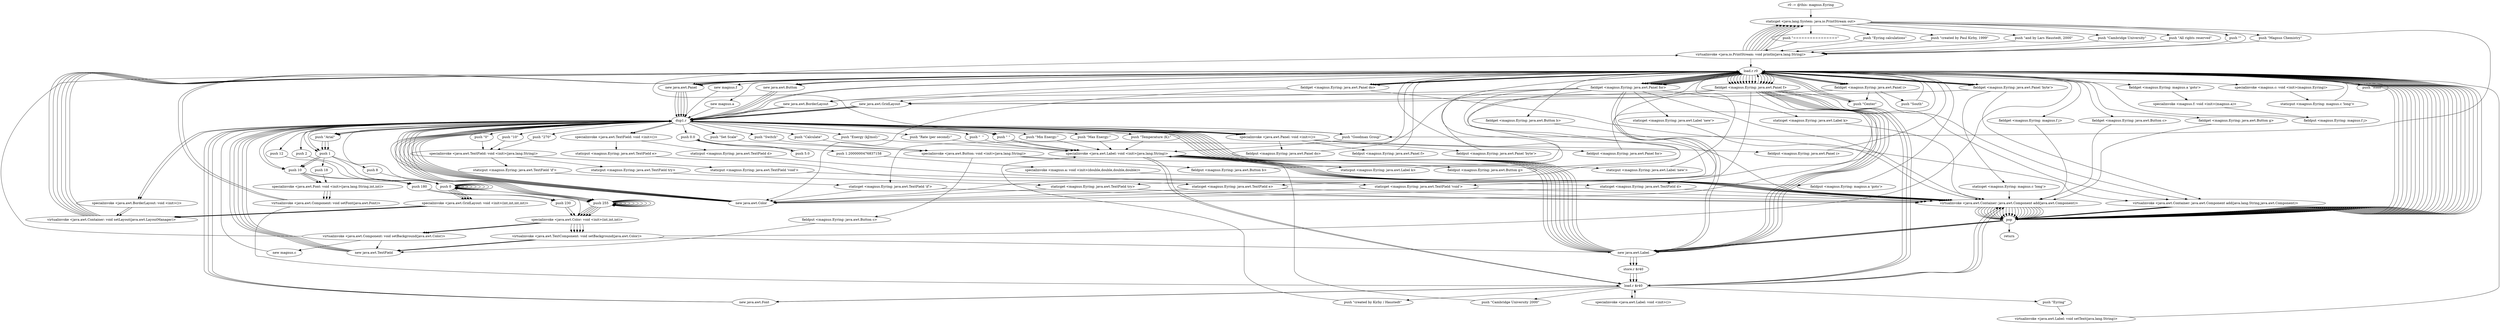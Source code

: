 digraph "" {
    "r0 := @this: magnus.Eyring"
    "staticget <java.lang.System: java.io.PrintStream out>"
    "r0 := @this: magnus.Eyring"->"staticget <java.lang.System: java.io.PrintStream out>";
    "push \"Magnus Chemistry\""
    "staticget <java.lang.System: java.io.PrintStream out>"->"push \"Magnus Chemistry\"";
    "virtualinvoke <java.io.PrintStream: void println(java.lang.String)>"
    "push \"Magnus Chemistry\""->"virtualinvoke <java.io.PrintStream: void println(java.lang.String)>";
    "virtualinvoke <java.io.PrintStream: void println(java.lang.String)>"->"staticget <java.lang.System: java.io.PrintStream out>";
    "push \"================\""
    "staticget <java.lang.System: java.io.PrintStream out>"->"push \"================\"";
    "push \"================\""->"virtualinvoke <java.io.PrintStream: void println(java.lang.String)>";
    "virtualinvoke <java.io.PrintStream: void println(java.lang.String)>"->"staticget <java.lang.System: java.io.PrintStream out>";
    "push \"Eyring calculations\""
    "staticget <java.lang.System: java.io.PrintStream out>"->"push \"Eyring calculations\"";
    "push \"Eyring calculations\""->"virtualinvoke <java.io.PrintStream: void println(java.lang.String)>";
    "virtualinvoke <java.io.PrintStream: void println(java.lang.String)>"->"staticget <java.lang.System: java.io.PrintStream out>";
    "push \"created by Paul Kirby, 1999\""
    "staticget <java.lang.System: java.io.PrintStream out>"->"push \"created by Paul Kirby, 1999\"";
    "push \"created by Paul Kirby, 1999\""->"virtualinvoke <java.io.PrintStream: void println(java.lang.String)>";
    "virtualinvoke <java.io.PrintStream: void println(java.lang.String)>"->"staticget <java.lang.System: java.io.PrintStream out>";
    "push \"and by Lars Haustedt, 2000\""
    "staticget <java.lang.System: java.io.PrintStream out>"->"push \"and by Lars Haustedt, 2000\"";
    "push \"and by Lars Haustedt, 2000\""->"virtualinvoke <java.io.PrintStream: void println(java.lang.String)>";
    "virtualinvoke <java.io.PrintStream: void println(java.lang.String)>"->"staticget <java.lang.System: java.io.PrintStream out>";
    "push \"Goodman Group\""
    "staticget <java.lang.System: java.io.PrintStream out>"->"push \"Goodman Group\"";
    "push \"Goodman Group\""->"virtualinvoke <java.io.PrintStream: void println(java.lang.String)>";
    "virtualinvoke <java.io.PrintStream: void println(java.lang.String)>"->"staticget <java.lang.System: java.io.PrintStream out>";
    "push \"Cambridge University\""
    "staticget <java.lang.System: java.io.PrintStream out>"->"push \"Cambridge University\"";
    "push \"Cambridge University\""->"virtualinvoke <java.io.PrintStream: void println(java.lang.String)>";
    "virtualinvoke <java.io.PrintStream: void println(java.lang.String)>"->"staticget <java.lang.System: java.io.PrintStream out>";
    "push \"All rights reserved\""
    "staticget <java.lang.System: java.io.PrintStream out>"->"push \"All rights reserved\"";
    "push \"All rights reserved\""->"virtualinvoke <java.io.PrintStream: void println(java.lang.String)>";
    "virtualinvoke <java.io.PrintStream: void println(java.lang.String)>"->"staticget <java.lang.System: java.io.PrintStream out>";
    "push \"\""
    "staticget <java.lang.System: java.io.PrintStream out>"->"push \"\"";
    "push \"\""->"virtualinvoke <java.io.PrintStream: void println(java.lang.String)>";
    "load.r r0"
    "virtualinvoke <java.io.PrintStream: void println(java.lang.String)>"->"load.r r0";
    "new magnus.a"
    "load.r r0"->"new magnus.a";
    "dup1.r"
    "new magnus.a"->"dup1.r";
    "push 0.0"
    "dup1.r"->"push 0.0";
    "push 5.0"
    "push 0.0"->"push 5.0";
    "push 5.0"->"push 0.0";
    "push 1.2000000476837158"
    "push 0.0"->"push 1.2000000476837158";
    "specialinvoke <magnus.a: void <init>(double,double,double,double)>"
    "push 1.2000000476837158"->"specialinvoke <magnus.a: void <init>(double,double,double,double)>";
    "fieldput <magnus.Eyring: magnus.a 'goto'>"
    "specialinvoke <magnus.a: void <init>(double,double,double,double)>"->"fieldput <magnus.Eyring: magnus.a 'goto'>";
    "fieldput <magnus.Eyring: magnus.a 'goto'>"->"load.r r0";
    "new java.awt.Panel"
    "load.r r0"->"new java.awt.Panel";
    "new java.awt.Panel"->"dup1.r";
    "specialinvoke <java.awt.Panel: void <init>()>"
    "dup1.r"->"specialinvoke <java.awt.Panel: void <init>()>";
    "fieldput <magnus.Eyring: java.awt.Panel do>"
    "specialinvoke <java.awt.Panel: void <init>()>"->"fieldput <magnus.Eyring: java.awt.Panel do>";
    "fieldput <magnus.Eyring: java.awt.Panel do>"->"load.r r0";
    "fieldget <magnus.Eyring: java.awt.Panel do>"
    "load.r r0"->"fieldget <magnus.Eyring: java.awt.Panel do>";
    "new java.awt.GridLayout"
    "fieldget <magnus.Eyring: java.awt.Panel do>"->"new java.awt.GridLayout";
    "new java.awt.GridLayout"->"dup1.r";
    "push 1"
    "dup1.r"->"push 1";
    "push 0"
    "push 1"->"push 0";
    "push 0"->"push 0";
    "push 0"->"push 0";
    "specialinvoke <java.awt.GridLayout: void <init>(int,int,int,int)>"
    "push 0"->"specialinvoke <java.awt.GridLayout: void <init>(int,int,int,int)>";
    "virtualinvoke <java.awt.Container: void setLayout(java.awt.LayoutManager)>"
    "specialinvoke <java.awt.GridLayout: void <init>(int,int,int,int)>"->"virtualinvoke <java.awt.Container: void setLayout(java.awt.LayoutManager)>";
    "virtualinvoke <java.awt.Container: void setLayout(java.awt.LayoutManager)>"->"load.r r0";
    "load.r r0"->"fieldget <magnus.Eyring: java.awt.Panel do>";
    "new java.awt.Color"
    "fieldget <magnus.Eyring: java.awt.Panel do>"->"new java.awt.Color";
    "new java.awt.Color"->"dup1.r";
    "dup1.r"->"push 0";
    "push 0"->"push 0";
    "push 0"->"push 0";
    "specialinvoke <java.awt.Color: void <init>(int,int,int)>"
    "push 0"->"specialinvoke <java.awt.Color: void <init>(int,int,int)>";
    "virtualinvoke <java.awt.Component: void setBackground(java.awt.Color)>"
    "specialinvoke <java.awt.Color: void <init>(int,int,int)>"->"virtualinvoke <java.awt.Component: void setBackground(java.awt.Color)>";
    "virtualinvoke <java.awt.Component: void setBackground(java.awt.Color)>"->"load.r r0";
    "new magnus.f"
    "load.r r0"->"new magnus.f";
    "new magnus.f"->"dup1.r";
    "dup1.r"->"load.r r0";
    "fieldget <magnus.Eyring: magnus.a 'goto'>"
    "load.r r0"->"fieldget <magnus.Eyring: magnus.a 'goto'>";
    "specialinvoke <magnus.f: void <init>(magnus.a)>"
    "fieldget <magnus.Eyring: magnus.a 'goto'>"->"specialinvoke <magnus.f: void <init>(magnus.a)>";
    "fieldput <magnus.Eyring: magnus.f j>"
    "specialinvoke <magnus.f: void <init>(magnus.a)>"->"fieldput <magnus.Eyring: magnus.f j>";
    "fieldput <magnus.Eyring: magnus.f j>"->"load.r r0";
    "load.r r0"->"fieldget <magnus.Eyring: java.awt.Panel do>";
    "fieldget <magnus.Eyring: java.awt.Panel do>"->"load.r r0";
    "fieldget <magnus.Eyring: magnus.f j>"
    "load.r r0"->"fieldget <magnus.Eyring: magnus.f j>";
    "virtualinvoke <java.awt.Container: java.awt.Component add(java.awt.Component)>"
    "fieldget <magnus.Eyring: magnus.f j>"->"virtualinvoke <java.awt.Container: java.awt.Component add(java.awt.Component)>";
    "pop"
    "virtualinvoke <java.awt.Container: java.awt.Component add(java.awt.Component)>"->"pop";
    "pop"->"load.r r0";
    "load.r r0"->"new java.awt.Panel";
    "new java.awt.Panel"->"dup1.r";
    "dup1.r"->"specialinvoke <java.awt.Panel: void <init>()>";
    "fieldput <magnus.Eyring: java.awt.Panel f>"
    "specialinvoke <java.awt.Panel: void <init>()>"->"fieldput <magnus.Eyring: java.awt.Panel f>";
    "fieldput <magnus.Eyring: java.awt.Panel f>"->"load.r r0";
    "fieldget <magnus.Eyring: java.awt.Panel f>"
    "load.r r0"->"fieldget <magnus.Eyring: java.awt.Panel f>";
    "fieldget <magnus.Eyring: java.awt.Panel f>"->"new java.awt.GridLayout";
    "new java.awt.GridLayout"->"dup1.r";
    "push 12"
    "dup1.r"->"push 12";
    "push 12"->"push 0";
    "push 0"->"push 0";
    "push 0"->"push 0";
    "push 0"->"specialinvoke <java.awt.GridLayout: void <init>(int,int,int,int)>";
    "specialinvoke <java.awt.GridLayout: void <init>(int,int,int,int)>"->"virtualinvoke <java.awt.Container: void setLayout(java.awt.LayoutManager)>";
    "virtualinvoke <java.awt.Container: void setLayout(java.awt.LayoutManager)>"->"load.r r0";
    "load.r r0"->"fieldget <magnus.Eyring: java.awt.Panel f>";
    "fieldget <magnus.Eyring: java.awt.Panel f>"->"new java.awt.Color";
    "new java.awt.Color"->"dup1.r";
    "push 10"
    "dup1.r"->"push 10";
    "push 180"
    "push 10"->"push 180";
    "push 230"
    "push 180"->"push 230";
    "push 230"->"specialinvoke <java.awt.Color: void <init>(int,int,int)>";
    "specialinvoke <java.awt.Color: void <init>(int,int,int)>"->"virtualinvoke <java.awt.Component: void setBackground(java.awt.Color)>";
    "new magnus.c"
    "virtualinvoke <java.awt.Component: void setBackground(java.awt.Color)>"->"new magnus.c";
    "new magnus.c"->"dup1.r";
    "dup1.r"->"load.r r0";
    "specialinvoke <magnus.c: void <init>(magnus.Eyring)>"
    "load.r r0"->"specialinvoke <magnus.c: void <init>(magnus.Eyring)>";
    "staticput <magnus.Eyring: magnus.c 'long'>"
    "specialinvoke <magnus.c: void <init>(magnus.Eyring)>"->"staticput <magnus.Eyring: magnus.c 'long'>";
    "staticput <magnus.Eyring: magnus.c 'long'>"->"load.r r0";
    "new java.awt.Button"
    "load.r r0"->"new java.awt.Button";
    "new java.awt.Button"->"dup1.r";
    "push \"Calculate\""
    "dup1.r"->"push \"Calculate\"";
    "specialinvoke <java.awt.Button: void <init>(java.lang.String)>"
    "push \"Calculate\""->"specialinvoke <java.awt.Button: void <init>(java.lang.String)>";
    "fieldput <magnus.Eyring: java.awt.Button c>"
    "specialinvoke <java.awt.Button: void <init>(java.lang.String)>"->"fieldput <magnus.Eyring: java.awt.Button c>";
    "new java.awt.TextField"
    "fieldput <magnus.Eyring: java.awt.Button c>"->"new java.awt.TextField";
    "new java.awt.TextField"->"dup1.r";
    "push \"270\""
    "dup1.r"->"push \"270\"";
    "specialinvoke <java.awt.TextField: void <init>(java.lang.String)>"
    "push \"270\""->"specialinvoke <java.awt.TextField: void <init>(java.lang.String)>";
    "staticput <magnus.Eyring: java.awt.TextField 'void'>"
    "specialinvoke <java.awt.TextField: void <init>(java.lang.String)>"->"staticput <magnus.Eyring: java.awt.TextField 'void'>";
    "staticget <magnus.Eyring: java.awt.TextField 'void'>"
    "staticput <magnus.Eyring: java.awt.TextField 'void'>"->"staticget <magnus.Eyring: java.awt.TextField 'void'>";
    "staticget <magnus.Eyring: java.awt.TextField 'void'>"->"new java.awt.Color";
    "new java.awt.Color"->"dup1.r";
    "push 255"
    "dup1.r"->"push 255";
    "push 255"->"push 255";
    "push 255"->"push 255";
    "push 255"->"specialinvoke <java.awt.Color: void <init>(int,int,int)>";
    "virtualinvoke <java.awt.TextComponent: void setBackground(java.awt.Color)>"
    "specialinvoke <java.awt.Color: void <init>(int,int,int)>"->"virtualinvoke <java.awt.TextComponent: void setBackground(java.awt.Color)>";
    "virtualinvoke <java.awt.TextComponent: void setBackground(java.awt.Color)>"->"new java.awt.TextField";
    "new java.awt.TextField"->"dup1.r";
    "specialinvoke <java.awt.TextField: void <init>()>"
    "dup1.r"->"specialinvoke <java.awt.TextField: void <init>()>";
    "staticput <magnus.Eyring: java.awt.TextField e>"
    "specialinvoke <java.awt.TextField: void <init>()>"->"staticput <magnus.Eyring: java.awt.TextField e>";
    "staticget <magnus.Eyring: java.awt.TextField e>"
    "staticput <magnus.Eyring: java.awt.TextField e>"->"staticget <magnus.Eyring: java.awt.TextField e>";
    "staticget <magnus.Eyring: java.awt.TextField e>"->"new java.awt.Color";
    "new java.awt.Color"->"dup1.r";
    "dup1.r"->"push 255";
    "push 255"->"push 255";
    "push 255"->"push 255";
    "push 255"->"specialinvoke <java.awt.Color: void <init>(int,int,int)>";
    "specialinvoke <java.awt.Color: void <init>(int,int,int)>"->"virtualinvoke <java.awt.TextComponent: void setBackground(java.awt.Color)>";
    "virtualinvoke <java.awt.TextComponent: void setBackground(java.awt.Color)>"->"new java.awt.TextField";
    "new java.awt.TextField"->"dup1.r";
    "dup1.r"->"specialinvoke <java.awt.TextField: void <init>()>";
    "staticput <magnus.Eyring: java.awt.TextField d>"
    "specialinvoke <java.awt.TextField: void <init>()>"->"staticput <magnus.Eyring: java.awt.TextField d>";
    "staticget <magnus.Eyring: java.awt.TextField d>"
    "staticput <magnus.Eyring: java.awt.TextField d>"->"staticget <magnus.Eyring: java.awt.TextField d>";
    "staticget <magnus.Eyring: java.awt.TextField d>"->"new java.awt.Color";
    "new java.awt.Color"->"dup1.r";
    "dup1.r"->"push 255";
    "push 255"->"push 255";
    "push 255"->"push 255";
    "push 255"->"specialinvoke <java.awt.Color: void <init>(int,int,int)>";
    "specialinvoke <java.awt.Color: void <init>(int,int,int)>"->"virtualinvoke <java.awt.TextComponent: void setBackground(java.awt.Color)>";
    "new java.awt.Label"
    "virtualinvoke <java.awt.TextComponent: void setBackground(java.awt.Color)>"->"new java.awt.Label";
    "store.r $r40"
    "new java.awt.Label"->"store.r $r40";
    "load.r $r40"
    "store.r $r40"->"load.r $r40";
    "specialinvoke <java.awt.Label: void <init>()>"
    "load.r $r40"->"specialinvoke <java.awt.Label: void <init>()>";
    "specialinvoke <java.awt.Label: void <init>()>"->"load.r $r40";
    "new java.awt.Font"
    "load.r $r40"->"new java.awt.Font";
    "new java.awt.Font"->"dup1.r";
    "push \"Arial\""
    "dup1.r"->"push \"Arial\"";
    "push \"Arial\""->"push 1";
    "push 18"
    "push 1"->"push 18";
    "specialinvoke <java.awt.Font: void <init>(java.lang.String,int,int)>"
    "push 18"->"specialinvoke <java.awt.Font: void <init>(java.lang.String,int,int)>";
    "virtualinvoke <java.awt.Component: void setFont(java.awt.Font)>"
    "specialinvoke <java.awt.Font: void <init>(java.lang.String,int,int)>"->"virtualinvoke <java.awt.Component: void setFont(java.awt.Font)>";
    "virtualinvoke <java.awt.Component: void setFont(java.awt.Font)>"->"load.r $r40";
    "push \"Eyring\""
    "load.r $r40"->"push \"Eyring\"";
    "virtualinvoke <java.awt.Label: void setText(java.lang.String)>"
    "push \"Eyring\""->"virtualinvoke <java.awt.Label: void setText(java.lang.String)>";
    "virtualinvoke <java.awt.Label: void setText(java.lang.String)>"->"load.r r0";
    "load.r r0"->"fieldget <magnus.Eyring: java.awt.Panel f>";
    "fieldget <magnus.Eyring: java.awt.Panel f>"->"load.r $r40";
    "load.r $r40"->"virtualinvoke <java.awt.Container: java.awt.Component add(java.awt.Component)>";
    "virtualinvoke <java.awt.Container: java.awt.Component add(java.awt.Component)>"->"pop";
    "pop"->"load.r r0";
    "load.r r0"->"fieldget <magnus.Eyring: java.awt.Panel f>";
    "fieldget <magnus.Eyring: java.awt.Panel f>"->"new java.awt.Label";
    "new java.awt.Label"->"dup1.r";
    "push \"Temperature (K):\""
    "dup1.r"->"push \"Temperature (K):\"";
    "specialinvoke <java.awt.Label: void <init>(java.lang.String)>"
    "push \"Temperature (K):\""->"specialinvoke <java.awt.Label: void <init>(java.lang.String)>";
    "specialinvoke <java.awt.Label: void <init>(java.lang.String)>"->"virtualinvoke <java.awt.Container: java.awt.Component add(java.awt.Component)>";
    "virtualinvoke <java.awt.Container: java.awt.Component add(java.awt.Component)>"->"pop";
    "pop"->"load.r r0";
    "load.r r0"->"fieldget <magnus.Eyring: java.awt.Panel f>";
    "fieldget <magnus.Eyring: java.awt.Panel f>"->"staticget <magnus.Eyring: java.awt.TextField 'void'>";
    "staticget <magnus.Eyring: java.awt.TextField 'void'>"->"virtualinvoke <java.awt.Container: java.awt.Component add(java.awt.Component)>";
    "virtualinvoke <java.awt.Container: java.awt.Component add(java.awt.Component)>"->"pop";
    "pop"->"load.r r0";
    "load.r r0"->"fieldget <magnus.Eyring: java.awt.Panel f>";
    "fieldget <magnus.Eyring: java.awt.Panel f>"->"new java.awt.Label";
    "new java.awt.Label"->"dup1.r";
    "push \"Energy (kJ/mol):\""
    "dup1.r"->"push \"Energy (kJ/mol):\"";
    "push \"Energy (kJ/mol):\""->"specialinvoke <java.awt.Label: void <init>(java.lang.String)>";
    "specialinvoke <java.awt.Label: void <init>(java.lang.String)>"->"virtualinvoke <java.awt.Container: java.awt.Component add(java.awt.Component)>";
    "virtualinvoke <java.awt.Container: java.awt.Component add(java.awt.Component)>"->"pop";
    "pop"->"load.r r0";
    "load.r r0"->"fieldget <magnus.Eyring: java.awt.Panel f>";
    "fieldget <magnus.Eyring: java.awt.Panel f>"->"staticget <magnus.Eyring: java.awt.TextField e>";
    "staticget <magnus.Eyring: java.awt.TextField e>"->"virtualinvoke <java.awt.Container: java.awt.Component add(java.awt.Component)>";
    "virtualinvoke <java.awt.Container: java.awt.Component add(java.awt.Component)>"->"pop";
    "pop"->"load.r r0";
    "load.r r0"->"fieldget <magnus.Eyring: java.awt.Panel f>";
    "fieldget <magnus.Eyring: java.awt.Panel f>"->"new java.awt.Label";
    "new java.awt.Label"->"dup1.r";
    "push \"Rate (per second):\""
    "dup1.r"->"push \"Rate (per second):\"";
    "push \"Rate (per second):\""->"specialinvoke <java.awt.Label: void <init>(java.lang.String)>";
    "specialinvoke <java.awt.Label: void <init>(java.lang.String)>"->"virtualinvoke <java.awt.Container: java.awt.Component add(java.awt.Component)>";
    "virtualinvoke <java.awt.Container: java.awt.Component add(java.awt.Component)>"->"pop";
    "pop"->"load.r r0";
    "load.r r0"->"fieldget <magnus.Eyring: java.awt.Panel f>";
    "fieldget <magnus.Eyring: java.awt.Panel f>"->"staticget <magnus.Eyring: java.awt.TextField d>";
    "staticget <magnus.Eyring: java.awt.TextField d>"->"virtualinvoke <java.awt.Container: java.awt.Component add(java.awt.Component)>";
    "virtualinvoke <java.awt.Container: java.awt.Component add(java.awt.Component)>"->"pop";
    "pop"->"load.r r0";
    "load.r r0"->"fieldget <magnus.Eyring: java.awt.Panel f>";
    "fieldget <magnus.Eyring: java.awt.Panel f>"->"load.r r0";
    "fieldget <magnus.Eyring: java.awt.Button c>"
    "load.r r0"->"fieldget <magnus.Eyring: java.awt.Button c>";
    "fieldget <magnus.Eyring: java.awt.Button c>"->"virtualinvoke <java.awt.Container: java.awt.Component add(java.awt.Component)>";
    "virtualinvoke <java.awt.Container: java.awt.Component add(java.awt.Component)>"->"pop";
    "pop"->"load.r r0";
    "load.r r0"->"fieldget <magnus.Eyring: java.awt.Panel f>";
    "fieldget <magnus.Eyring: java.awt.Panel f>"->"new java.awt.Label";
    "new java.awt.Label"->"dup1.r";
    "push \"  \""
    "dup1.r"->"push \"  \"";
    "push \"  \""->"specialinvoke <java.awt.Label: void <init>(java.lang.String)>";
    "specialinvoke <java.awt.Label: void <init>(java.lang.String)>"->"virtualinvoke <java.awt.Container: java.awt.Component add(java.awt.Component)>";
    "virtualinvoke <java.awt.Container: java.awt.Component add(java.awt.Component)>"->"pop";
    "pop"->"new java.awt.Label";
    "new java.awt.Label"->"store.r $r40";
    "store.r $r40"->"load.r $r40";
    "push \"created by Kirby / Haustedt\""
    "load.r $r40"->"push \"created by Kirby / Haustedt\"";
    "push \"created by Kirby / Haustedt\""->"specialinvoke <java.awt.Label: void <init>(java.lang.String)>";
    "specialinvoke <java.awt.Label: void <init>(java.lang.String)>"->"load.r $r40";
    "load.r $r40"->"new java.awt.Font";
    "new java.awt.Font"->"dup1.r";
    "dup1.r"->"push \"Arial\"";
    "push \"Arial\""->"push 1";
    "push 1"->"push 10";
    "push 10"->"specialinvoke <java.awt.Font: void <init>(java.lang.String,int,int)>";
    "specialinvoke <java.awt.Font: void <init>(java.lang.String,int,int)>"->"virtualinvoke <java.awt.Component: void setFont(java.awt.Font)>";
    "virtualinvoke <java.awt.Component: void setFont(java.awt.Font)>"->"load.r r0";
    "load.r r0"->"fieldget <magnus.Eyring: java.awt.Panel f>";
    "fieldget <magnus.Eyring: java.awt.Panel f>"->"load.r $r40";
    "load.r $r40"->"virtualinvoke <java.awt.Container: java.awt.Component add(java.awt.Component)>";
    "virtualinvoke <java.awt.Container: java.awt.Component add(java.awt.Component)>"->"pop";
    "pop"->"load.r r0";
    "load.r r0"->"fieldget <magnus.Eyring: java.awt.Panel f>";
    "fieldget <magnus.Eyring: java.awt.Panel f>"->"new java.awt.Label";
    "new java.awt.Label"->"dup1.r";
    "dup1.r"->"push \"Goodman Group\"";
    "push \"Goodman Group\""->"specialinvoke <java.awt.Label: void <init>(java.lang.String)>";
    "specialinvoke <java.awt.Label: void <init>(java.lang.String)>"->"virtualinvoke <java.awt.Container: java.awt.Component add(java.awt.Component)>";
    "virtualinvoke <java.awt.Container: java.awt.Component add(java.awt.Component)>"->"pop";
    "pop"->"new java.awt.Label";
    "new java.awt.Label"->"store.r $r40";
    "store.r $r40"->"load.r $r40";
    "push \"Cambridge University 2000\""
    "load.r $r40"->"push \"Cambridge University 2000\"";
    "push \"Cambridge University 2000\""->"specialinvoke <java.awt.Label: void <init>(java.lang.String)>";
    "specialinvoke <java.awt.Label: void <init>(java.lang.String)>"->"load.r $r40";
    "load.r $r40"->"new java.awt.Font";
    "new java.awt.Font"->"dup1.r";
    "dup1.r"->"push \"Arial\"";
    "push \"Arial\""->"push 1";
    "push 1"->"push 10";
    "push 10"->"specialinvoke <java.awt.Font: void <init>(java.lang.String,int,int)>";
    "specialinvoke <java.awt.Font: void <init>(java.lang.String,int,int)>"->"virtualinvoke <java.awt.Component: void setFont(java.awt.Font)>";
    "virtualinvoke <java.awt.Component: void setFont(java.awt.Font)>"->"load.r r0";
    "load.r r0"->"fieldget <magnus.Eyring: java.awt.Panel f>";
    "fieldget <magnus.Eyring: java.awt.Panel f>"->"load.r $r40";
    "load.r $r40"->"virtualinvoke <java.awt.Container: java.awt.Component add(java.awt.Component)>";
    "virtualinvoke <java.awt.Container: java.awt.Component add(java.awt.Component)>"->"pop";
    "pop"->"load.r r0";
    "load.r r0"->"new java.awt.Panel";
    "new java.awt.Panel"->"dup1.r";
    "dup1.r"->"specialinvoke <java.awt.Panel: void <init>()>";
    "fieldput <magnus.Eyring: java.awt.Panel 'byte'>"
    "specialinvoke <java.awt.Panel: void <init>()>"->"fieldput <magnus.Eyring: java.awt.Panel 'byte'>";
    "fieldput <magnus.Eyring: java.awt.Panel 'byte'>"->"load.r r0";
    "fieldget <magnus.Eyring: java.awt.Panel 'byte'>"
    "load.r r0"->"fieldget <magnus.Eyring: java.awt.Panel 'byte'>";
    "fieldget <magnus.Eyring: java.awt.Panel 'byte'>"->"new java.awt.GridLayout";
    "new java.awt.GridLayout"->"dup1.r";
    "push 2"
    "dup1.r"->"push 2";
    "push 2"->"push 0";
    "push 0"->"push 0";
    "push 0"->"push 0";
    "push 0"->"specialinvoke <java.awt.GridLayout: void <init>(int,int,int,int)>";
    "specialinvoke <java.awt.GridLayout: void <init>(int,int,int,int)>"->"virtualinvoke <java.awt.Container: void setLayout(java.awt.LayoutManager)>";
    "virtualinvoke <java.awt.Container: void setLayout(java.awt.LayoutManager)>"->"load.r r0";
    "load.r r0"->"fieldget <magnus.Eyring: java.awt.Panel 'byte'>";
    "staticget <magnus.Eyring: magnus.c 'long'>"
    "fieldget <magnus.Eyring: java.awt.Panel 'byte'>"->"staticget <magnus.Eyring: magnus.c 'long'>";
    "staticget <magnus.Eyring: magnus.c 'long'>"->"virtualinvoke <java.awt.Container: java.awt.Component add(java.awt.Component)>";
    "virtualinvoke <java.awt.Container: java.awt.Component add(java.awt.Component)>"->"pop";
    "pop"->"load.r r0";
    "load.r r0"->"new java.awt.Panel";
    "new java.awt.Panel"->"dup1.r";
    "dup1.r"->"specialinvoke <java.awt.Panel: void <init>()>";
    "fieldput <magnus.Eyring: java.awt.Panel for>"
    "specialinvoke <java.awt.Panel: void <init>()>"->"fieldput <magnus.Eyring: java.awt.Panel for>";
    "fieldput <magnus.Eyring: java.awt.Panel for>"->"load.r r0";
    "fieldget <magnus.Eyring: java.awt.Panel for>"
    "load.r r0"->"fieldget <magnus.Eyring: java.awt.Panel for>";
    "fieldget <magnus.Eyring: java.awt.Panel for>"->"new java.awt.GridLayout";
    "new java.awt.GridLayout"->"dup1.r";
    "dup1.r"->"push 1";
    "push 8"
    "push 1"->"push 8";
    "push 8"->"push 0";
    "push 0"->"push 0";
    "push 0"->"specialinvoke <java.awt.GridLayout: void <init>(int,int,int,int)>";
    "specialinvoke <java.awt.GridLayout: void <init>(int,int,int,int)>"->"virtualinvoke <java.awt.Container: void setLayout(java.awt.LayoutManager)>";
    "virtualinvoke <java.awt.Container: void setLayout(java.awt.LayoutManager)>"->"load.r r0";
    "load.r r0"->"fieldget <magnus.Eyring: java.awt.Panel for>";
    "fieldget <magnus.Eyring: java.awt.Panel for>"->"new java.awt.Color";
    "new java.awt.Color"->"dup1.r";
    "dup1.r"->"push 10";
    "push 10"->"push 180";
    "push 180"->"push 230";
    "push 230"->"specialinvoke <java.awt.Color: void <init>(int,int,int)>";
    "specialinvoke <java.awt.Color: void <init>(int,int,int)>"->"virtualinvoke <java.awt.Component: void setBackground(java.awt.Color)>";
    "virtualinvoke <java.awt.Component: void setBackground(java.awt.Color)>"->"new java.awt.TextField";
    "new java.awt.TextField"->"dup1.r";
    "push \"0\""
    "dup1.r"->"push \"0\"";
    "push \"0\""->"specialinvoke <java.awt.TextField: void <init>(java.lang.String)>";
    "staticput <magnus.Eyring: java.awt.TextField try>"
    "specialinvoke <java.awt.TextField: void <init>(java.lang.String)>"->"staticput <magnus.Eyring: java.awt.TextField try>";
    "staticget <magnus.Eyring: java.awt.TextField try>"
    "staticput <magnus.Eyring: java.awt.TextField try>"->"staticget <magnus.Eyring: java.awt.TextField try>";
    "staticget <magnus.Eyring: java.awt.TextField try>"->"new java.awt.Color";
    "new java.awt.Color"->"dup1.r";
    "dup1.r"->"push 255";
    "push 255"->"push 255";
    "push 255"->"push 255";
    "push 255"->"specialinvoke <java.awt.Color: void <init>(int,int,int)>";
    "specialinvoke <java.awt.Color: void <init>(int,int,int)>"->"virtualinvoke <java.awt.TextComponent: void setBackground(java.awt.Color)>";
    "virtualinvoke <java.awt.TextComponent: void setBackground(java.awt.Color)>"->"new java.awt.TextField";
    "new java.awt.TextField"->"dup1.r";
    "push \"10\""
    "dup1.r"->"push \"10\"";
    "push \"10\""->"specialinvoke <java.awt.TextField: void <init>(java.lang.String)>";
    "staticput <magnus.Eyring: java.awt.TextField 'if'>"
    "specialinvoke <java.awt.TextField: void <init>(java.lang.String)>"->"staticput <magnus.Eyring: java.awt.TextField 'if'>";
    "staticget <magnus.Eyring: java.awt.TextField 'if'>"
    "staticput <magnus.Eyring: java.awt.TextField 'if'>"->"staticget <magnus.Eyring: java.awt.TextField 'if'>";
    "staticget <magnus.Eyring: java.awt.TextField 'if'>"->"new java.awt.Color";
    "new java.awt.Color"->"dup1.r";
    "dup1.r"->"push 255";
    "push 255"->"push 255";
    "push 255"->"push 255";
    "push 255"->"specialinvoke <java.awt.Color: void <init>(int,int,int)>";
    "specialinvoke <java.awt.Color: void <init>(int,int,int)>"->"virtualinvoke <java.awt.TextComponent: void setBackground(java.awt.Color)>";
    "virtualinvoke <java.awt.TextComponent: void setBackground(java.awt.Color)>"->"load.r r0";
    "load.r r0"->"new java.awt.Button";
    "new java.awt.Button"->"dup1.r";
    "push \"Set Scale\""
    "dup1.r"->"push \"Set Scale\"";
    "push \"Set Scale\""->"specialinvoke <java.awt.Button: void <init>(java.lang.String)>";
    "fieldput <magnus.Eyring: java.awt.Button b>"
    "specialinvoke <java.awt.Button: void <init>(java.lang.String)>"->"fieldput <magnus.Eyring: java.awt.Button b>";
    "fieldput <magnus.Eyring: java.awt.Button b>"->"load.r r0";
    "load.r r0"->"new java.awt.Button";
    "new java.awt.Button"->"dup1.r";
    "push \"Switch\""
    "dup1.r"->"push \"Switch\"";
    "push \"Switch\""->"specialinvoke <java.awt.Button: void <init>(java.lang.String)>";
    "fieldput <magnus.Eyring: java.awt.Button g>"
    "specialinvoke <java.awt.Button: void <init>(java.lang.String)>"->"fieldput <magnus.Eyring: java.awt.Button g>";
    "fieldput <magnus.Eyring: java.awt.Button g>"->"load.r r0";
    "load.r r0"->"fieldget <magnus.Eyring: java.awt.Panel for>";
    "fieldget <magnus.Eyring: java.awt.Panel for>"->"load.r r0";
    "fieldget <magnus.Eyring: java.awt.Button g>"
    "load.r r0"->"fieldget <magnus.Eyring: java.awt.Button g>";
    "fieldget <magnus.Eyring: java.awt.Button g>"->"virtualinvoke <java.awt.Container: java.awt.Component add(java.awt.Component)>";
    "virtualinvoke <java.awt.Container: java.awt.Component add(java.awt.Component)>"->"pop";
    "pop"->"load.r r0";
    "load.r r0"->"fieldget <magnus.Eyring: java.awt.Panel for>";
    "fieldget <magnus.Eyring: java.awt.Panel for>"->"new java.awt.Label";
    "new java.awt.Label"->"dup1.r";
    "push \" \""
    "dup1.r"->"push \" \"";
    "push \" \""->"specialinvoke <java.awt.Label: void <init>(java.lang.String)>";
    "specialinvoke <java.awt.Label: void <init>(java.lang.String)>"->"virtualinvoke <java.awt.Container: java.awt.Component add(java.awt.Component)>";
    "virtualinvoke <java.awt.Container: java.awt.Component add(java.awt.Component)>"->"pop";
    "pop"->"new java.awt.Label";
    "new java.awt.Label"->"dup1.r";
    "push \"Min Energy:\""
    "dup1.r"->"push \"Min Energy:\"";
    "push \"Min Energy:\""->"specialinvoke <java.awt.Label: void <init>(java.lang.String)>";
    "staticput <magnus.Eyring: java.awt.Label k>"
    "specialinvoke <java.awt.Label: void <init>(java.lang.String)>"->"staticput <magnus.Eyring: java.awt.Label k>";
    "staticput <magnus.Eyring: java.awt.Label k>"->"load.r r0";
    "load.r r0"->"fieldget <magnus.Eyring: java.awt.Panel for>";
    "staticget <magnus.Eyring: java.awt.Label k>"
    "fieldget <magnus.Eyring: java.awt.Panel for>"->"staticget <magnus.Eyring: java.awt.Label k>";
    "staticget <magnus.Eyring: java.awt.Label k>"->"virtualinvoke <java.awt.Container: java.awt.Component add(java.awt.Component)>";
    "virtualinvoke <java.awt.Container: java.awt.Component add(java.awt.Component)>"->"pop";
    "pop"->"load.r r0";
    "load.r r0"->"fieldget <magnus.Eyring: java.awt.Panel for>";
    "fieldget <magnus.Eyring: java.awt.Panel for>"->"staticget <magnus.Eyring: java.awt.TextField try>";
    "staticget <magnus.Eyring: java.awt.TextField try>"->"virtualinvoke <java.awt.Container: java.awt.Component add(java.awt.Component)>";
    "virtualinvoke <java.awt.Container: java.awt.Component add(java.awt.Component)>"->"pop";
    "pop"->"new java.awt.Label";
    "new java.awt.Label"->"dup1.r";
    "push \"Max Energy:\""
    "dup1.r"->"push \"Max Energy:\"";
    "push \"Max Energy:\""->"specialinvoke <java.awt.Label: void <init>(java.lang.String)>";
    "staticput <magnus.Eyring: java.awt.Label 'new'>"
    "specialinvoke <java.awt.Label: void <init>(java.lang.String)>"->"staticput <magnus.Eyring: java.awt.Label 'new'>";
    "staticput <magnus.Eyring: java.awt.Label 'new'>"->"load.r r0";
    "load.r r0"->"fieldget <magnus.Eyring: java.awt.Panel for>";
    "staticget <magnus.Eyring: java.awt.Label 'new'>"
    "fieldget <magnus.Eyring: java.awt.Panel for>"->"staticget <magnus.Eyring: java.awt.Label 'new'>";
    "staticget <magnus.Eyring: java.awt.Label 'new'>"->"virtualinvoke <java.awt.Container: java.awt.Component add(java.awt.Component)>";
    "virtualinvoke <java.awt.Container: java.awt.Component add(java.awt.Component)>"->"pop";
    "pop"->"load.r r0";
    "load.r r0"->"fieldget <magnus.Eyring: java.awt.Panel for>";
    "fieldget <magnus.Eyring: java.awt.Panel for>"->"staticget <magnus.Eyring: java.awt.TextField 'if'>";
    "staticget <magnus.Eyring: java.awt.TextField 'if'>"->"virtualinvoke <java.awt.Container: java.awt.Component add(java.awt.Component)>";
    "virtualinvoke <java.awt.Container: java.awt.Component add(java.awt.Component)>"->"pop";
    "pop"->"load.r r0";
    "load.r r0"->"fieldget <magnus.Eyring: java.awt.Panel for>";
    "fieldget <magnus.Eyring: java.awt.Panel for>"->"load.r r0";
    "fieldget <magnus.Eyring: java.awt.Button b>"
    "load.r r0"->"fieldget <magnus.Eyring: java.awt.Button b>";
    "fieldget <magnus.Eyring: java.awt.Button b>"->"virtualinvoke <java.awt.Container: java.awt.Component add(java.awt.Component)>";
    "virtualinvoke <java.awt.Container: java.awt.Component add(java.awt.Component)>"->"pop";
    "pop"->"load.r r0";
    "load.r r0"->"fieldget <magnus.Eyring: java.awt.Panel for>";
    "fieldget <magnus.Eyring: java.awt.Panel for>"->"new java.awt.Label";
    "new java.awt.Label"->"dup1.r";
    "dup1.r"->"push \" \"";
    "push \" \""->"specialinvoke <java.awt.Label: void <init>(java.lang.String)>";
    "specialinvoke <java.awt.Label: void <init>(java.lang.String)>"->"virtualinvoke <java.awt.Container: java.awt.Component add(java.awt.Component)>";
    "virtualinvoke <java.awt.Container: java.awt.Component add(java.awt.Component)>"->"pop";
    "pop"->"load.r r0";
    "load.r r0"->"fieldget <magnus.Eyring: java.awt.Panel 'byte'>";
    "fieldget <magnus.Eyring: java.awt.Panel 'byte'>"->"load.r r0";
    "load.r r0"->"fieldget <magnus.Eyring: java.awt.Panel for>";
    "fieldget <magnus.Eyring: java.awt.Panel for>"->"virtualinvoke <java.awt.Container: java.awt.Component add(java.awt.Component)>";
    "virtualinvoke <java.awt.Container: java.awt.Component add(java.awt.Component)>"->"pop";
    "pop"->"load.r r0";
    "load.r r0"->"new java.awt.Panel";
    "new java.awt.Panel"->"dup1.r";
    "dup1.r"->"specialinvoke <java.awt.Panel: void <init>()>";
    "fieldput <magnus.Eyring: java.awt.Panel i>"
    "specialinvoke <java.awt.Panel: void <init>()>"->"fieldput <magnus.Eyring: java.awt.Panel i>";
    "fieldput <magnus.Eyring: java.awt.Panel i>"->"load.r r0";
    "fieldget <magnus.Eyring: java.awt.Panel i>"
    "load.r r0"->"fieldget <magnus.Eyring: java.awt.Panel i>";
    "new java.awt.BorderLayout"
    "fieldget <magnus.Eyring: java.awt.Panel i>"->"new java.awt.BorderLayout";
    "new java.awt.BorderLayout"->"dup1.r";
    "specialinvoke <java.awt.BorderLayout: void <init>()>"
    "dup1.r"->"specialinvoke <java.awt.BorderLayout: void <init>()>";
    "specialinvoke <java.awt.BorderLayout: void <init>()>"->"virtualinvoke <java.awt.Container: void setLayout(java.awt.LayoutManager)>";
    "virtualinvoke <java.awt.Container: void setLayout(java.awt.LayoutManager)>"->"load.r r0";
    "load.r r0"->"fieldget <magnus.Eyring: java.awt.Panel i>";
    "push \"Center\""
    "fieldget <magnus.Eyring: java.awt.Panel i>"->"push \"Center\"";
    "push \"Center\""->"load.r r0";
    "load.r r0"->"fieldget <magnus.Eyring: java.awt.Panel do>";
    "virtualinvoke <java.awt.Container: java.awt.Component add(java.lang.String,java.awt.Component)>"
    "fieldget <magnus.Eyring: java.awt.Panel do>"->"virtualinvoke <java.awt.Container: java.awt.Component add(java.lang.String,java.awt.Component)>";
    "virtualinvoke <java.awt.Container: java.awt.Component add(java.lang.String,java.awt.Component)>"->"pop";
    "pop"->"load.r r0";
    "load.r r0"->"fieldget <magnus.Eyring: java.awt.Panel i>";
    "push \"South\""
    "fieldget <magnus.Eyring: java.awt.Panel i>"->"push \"South\"";
    "push \"South\""->"load.r r0";
    "load.r r0"->"fieldget <magnus.Eyring: java.awt.Panel 'byte'>";
    "fieldget <magnus.Eyring: java.awt.Panel 'byte'>"->"virtualinvoke <java.awt.Container: java.awt.Component add(java.lang.String,java.awt.Component)>";
    "virtualinvoke <java.awt.Container: java.awt.Component add(java.lang.String,java.awt.Component)>"->"pop";
    "pop"->"load.r r0";
    "load.r r0"->"new java.awt.BorderLayout";
    "new java.awt.BorderLayout"->"dup1.r";
    "dup1.r"->"specialinvoke <java.awt.BorderLayout: void <init>()>";
    "specialinvoke <java.awt.BorderLayout: void <init>()>"->"virtualinvoke <java.awt.Container: void setLayout(java.awt.LayoutManager)>";
    "virtualinvoke <java.awt.Container: void setLayout(java.awt.LayoutManager)>"->"load.r r0";
    "push \"West\""
    "load.r r0"->"push \"West\"";
    "push \"West\""->"load.r r0";
    "load.r r0"->"fieldget <magnus.Eyring: java.awt.Panel f>";
    "fieldget <magnus.Eyring: java.awt.Panel f>"->"virtualinvoke <java.awt.Container: java.awt.Component add(java.lang.String,java.awt.Component)>";
    "virtualinvoke <java.awt.Container: java.awt.Component add(java.lang.String,java.awt.Component)>"->"pop";
    "pop"->"load.r r0";
    "load.r r0"->"push \"Center\"";
    "push \"Center\""->"load.r r0";
    "load.r r0"->"fieldget <magnus.Eyring: java.awt.Panel i>";
    "fieldget <magnus.Eyring: java.awt.Panel i>"->"virtualinvoke <java.awt.Container: java.awt.Component add(java.lang.String,java.awt.Component)>";
    "virtualinvoke <java.awt.Container: java.awt.Component add(java.lang.String,java.awt.Component)>"->"pop";
    "return"
    "pop"->"return";
}
